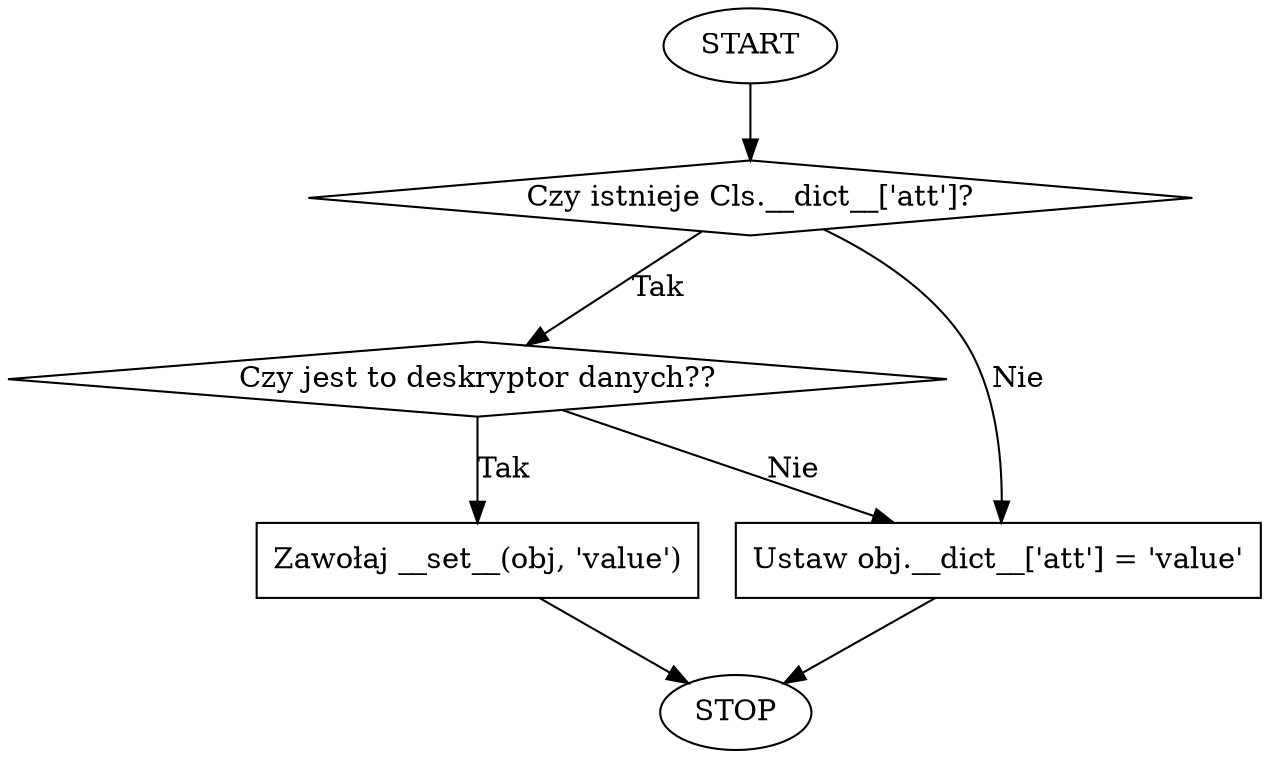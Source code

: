 digraph assign {
    START [shape=ellipse]
    class_has_attr [label="Czy istnieje Cls.__dict__['att']?" shape=diamond];
    is_data_desc [label="Czy jest to deskryptor danych??" shape=diamond];
    use_desc_set [label="Zawołaj __set__(obj, 'value')" shape=box];
    use_object_attr[label="Ustaw obj.__dict__['att'] = 'value'" shape=box];
    STOP [shape=ellipse];

    START -> class_has_attr; 
    class_has_attr -> is_data_desc [label="Tak"];
    class_has_attr -> use_object_attr [label="Nie"];
    use_object_attr -> STOP;

    is_data_desc -> use_desc_set [label="Tak"];
    use_desc_set -> STOP;
    is_data_desc -> use_object_attr [label="Nie"];
}
